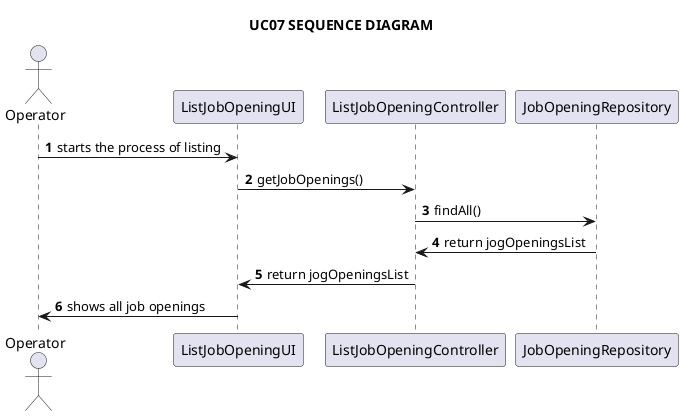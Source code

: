 @startuml

title UC07 SEQUENCE DIAGRAM

autonumber

actor Operator as o
participant ListJobOpeningUI as ui
participant ListJobOpeningController as c
participant JobOpeningRepository as repo

o -> ui: starts the process of listing

ui -> c: getJobOpenings()

c -> repo: findAll()

repo -> c: return jogOpeningsList

c -> ui: return jogOpeningsList

ui -> o: shows all job openings

@enduml